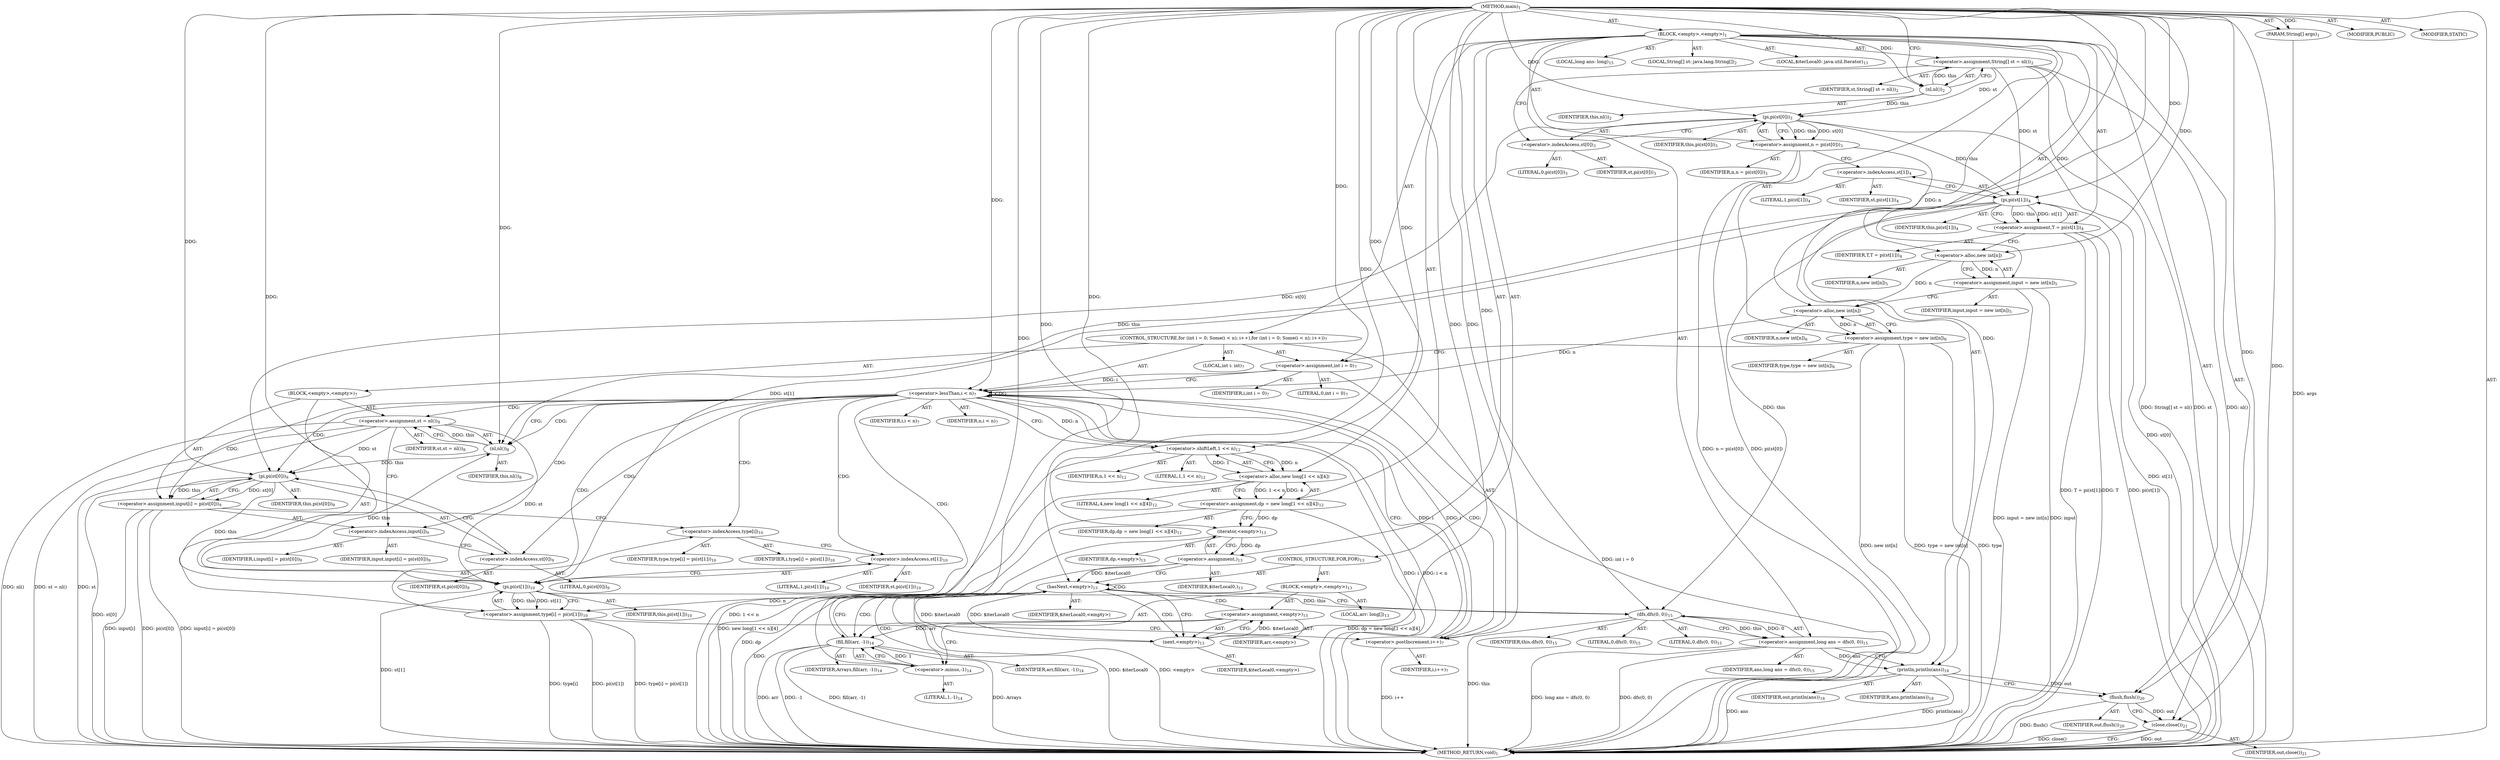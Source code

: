 digraph "main" {  
"17" [label = <(METHOD,main)<SUB>1</SUB>> ]
"18" [label = <(PARAM,String[] args)<SUB>1</SUB>> ]
"19" [label = <(BLOCK,&lt;empty&gt;,&lt;empty&gt;)<SUB>1</SUB>> ]
"20" [label = <(LOCAL,String[] st: java.lang.String[])<SUB>2</SUB>> ]
"21" [label = <(&lt;operator&gt;.assignment,String[] st = nl())<SUB>2</SUB>> ]
"22" [label = <(IDENTIFIER,st,String[] st = nl())<SUB>2</SUB>> ]
"23" [label = <(nl,nl())<SUB>2</SUB>> ]
"24" [label = <(IDENTIFIER,this,nl())<SUB>2</SUB>> ]
"25" [label = <(&lt;operator&gt;.assignment,n = pi(st[0]))<SUB>3</SUB>> ]
"26" [label = <(IDENTIFIER,n,n = pi(st[0]))<SUB>3</SUB>> ]
"27" [label = <(pi,pi(st[0]))<SUB>3</SUB>> ]
"28" [label = <(IDENTIFIER,this,pi(st[0]))<SUB>3</SUB>> ]
"29" [label = <(&lt;operator&gt;.indexAccess,st[0])<SUB>3</SUB>> ]
"30" [label = <(IDENTIFIER,st,pi(st[0]))<SUB>3</SUB>> ]
"31" [label = <(LITERAL,0,pi(st[0]))<SUB>3</SUB>> ]
"32" [label = <(&lt;operator&gt;.assignment,T = pi(st[1]))<SUB>4</SUB>> ]
"33" [label = <(IDENTIFIER,T,T = pi(st[1]))<SUB>4</SUB>> ]
"34" [label = <(pi,pi(st[1]))<SUB>4</SUB>> ]
"35" [label = <(IDENTIFIER,this,pi(st[1]))<SUB>4</SUB>> ]
"36" [label = <(&lt;operator&gt;.indexAccess,st[1])<SUB>4</SUB>> ]
"37" [label = <(IDENTIFIER,st,pi(st[1]))<SUB>4</SUB>> ]
"38" [label = <(LITERAL,1,pi(st[1]))<SUB>4</SUB>> ]
"39" [label = <(&lt;operator&gt;.assignment,input = new int[n])<SUB>5</SUB>> ]
"40" [label = <(IDENTIFIER,input,input = new int[n])<SUB>5</SUB>> ]
"41" [label = <(&lt;operator&gt;.alloc,new int[n])> ]
"42" [label = <(IDENTIFIER,n,new int[n])<SUB>5</SUB>> ]
"43" [label = <(&lt;operator&gt;.assignment,type = new int[n])<SUB>6</SUB>> ]
"44" [label = <(IDENTIFIER,type,type = new int[n])<SUB>6</SUB>> ]
"45" [label = <(&lt;operator&gt;.alloc,new int[n])> ]
"46" [label = <(IDENTIFIER,n,new int[n])<SUB>6</SUB>> ]
"47" [label = <(CONTROL_STRUCTURE,for (int i = 0; Some(i &lt; n); i++),for (int i = 0; Some(i &lt; n); i++))<SUB>7</SUB>> ]
"48" [label = <(LOCAL,int i: int)<SUB>7</SUB>> ]
"49" [label = <(&lt;operator&gt;.assignment,int i = 0)<SUB>7</SUB>> ]
"50" [label = <(IDENTIFIER,i,int i = 0)<SUB>7</SUB>> ]
"51" [label = <(LITERAL,0,int i = 0)<SUB>7</SUB>> ]
"52" [label = <(&lt;operator&gt;.lessThan,i &lt; n)<SUB>7</SUB>> ]
"53" [label = <(IDENTIFIER,i,i &lt; n)<SUB>7</SUB>> ]
"54" [label = <(IDENTIFIER,n,i &lt; n)<SUB>7</SUB>> ]
"55" [label = <(&lt;operator&gt;.postIncrement,i++)<SUB>7</SUB>> ]
"56" [label = <(IDENTIFIER,i,i++)<SUB>7</SUB>> ]
"57" [label = <(BLOCK,&lt;empty&gt;,&lt;empty&gt;)<SUB>7</SUB>> ]
"58" [label = <(&lt;operator&gt;.assignment,st = nl())<SUB>8</SUB>> ]
"59" [label = <(IDENTIFIER,st,st = nl())<SUB>8</SUB>> ]
"60" [label = <(nl,nl())<SUB>8</SUB>> ]
"61" [label = <(IDENTIFIER,this,nl())<SUB>8</SUB>> ]
"62" [label = <(&lt;operator&gt;.assignment,input[i] = pi(st[0]))<SUB>9</SUB>> ]
"63" [label = <(&lt;operator&gt;.indexAccess,input[i])<SUB>9</SUB>> ]
"64" [label = <(IDENTIFIER,input,input[i] = pi(st[0]))<SUB>9</SUB>> ]
"65" [label = <(IDENTIFIER,i,input[i] = pi(st[0]))<SUB>9</SUB>> ]
"66" [label = <(pi,pi(st[0]))<SUB>9</SUB>> ]
"67" [label = <(IDENTIFIER,this,pi(st[0]))<SUB>9</SUB>> ]
"68" [label = <(&lt;operator&gt;.indexAccess,st[0])<SUB>9</SUB>> ]
"69" [label = <(IDENTIFIER,st,pi(st[0]))<SUB>9</SUB>> ]
"70" [label = <(LITERAL,0,pi(st[0]))<SUB>9</SUB>> ]
"71" [label = <(&lt;operator&gt;.assignment,type[i] = pi(st[1]))<SUB>10</SUB>> ]
"72" [label = <(&lt;operator&gt;.indexAccess,type[i])<SUB>10</SUB>> ]
"73" [label = <(IDENTIFIER,type,type[i] = pi(st[1]))<SUB>10</SUB>> ]
"74" [label = <(IDENTIFIER,i,type[i] = pi(st[1]))<SUB>10</SUB>> ]
"75" [label = <(pi,pi(st[1]))<SUB>10</SUB>> ]
"76" [label = <(IDENTIFIER,this,pi(st[1]))<SUB>10</SUB>> ]
"77" [label = <(&lt;operator&gt;.indexAccess,st[1])<SUB>10</SUB>> ]
"78" [label = <(IDENTIFIER,st,pi(st[1]))<SUB>10</SUB>> ]
"79" [label = <(LITERAL,1,pi(st[1]))<SUB>10</SUB>> ]
"80" [label = <(&lt;operator&gt;.assignment,dp = new long[1 &lt;&lt; n][4])<SUB>12</SUB>> ]
"81" [label = <(IDENTIFIER,dp,dp = new long[1 &lt;&lt; n][4])<SUB>12</SUB>> ]
"82" [label = <(&lt;operator&gt;.alloc,new long[1 &lt;&lt; n][4])> ]
"83" [label = <(&lt;operator&gt;.shiftLeft,1 &lt;&lt; n)<SUB>12</SUB>> ]
"84" [label = <(LITERAL,1,1 &lt;&lt; n)<SUB>12</SUB>> ]
"85" [label = <(IDENTIFIER,n,1 &lt;&lt; n)<SUB>12</SUB>> ]
"86" [label = <(LITERAL,4,new long[1 &lt;&lt; n][4])<SUB>12</SUB>> ]
"87" [label = <(LOCAL,$iterLocal0: java.util.Iterator)<SUB>13</SUB>> ]
"88" [label = <(&lt;operator&gt;.assignment,)<SUB>13</SUB>> ]
"89" [label = <(IDENTIFIER,$iterLocal0,)<SUB>13</SUB>> ]
"90" [label = <(iterator,&lt;empty&gt;)<SUB>13</SUB>> ]
"91" [label = <(IDENTIFIER,dp,&lt;empty&gt;)<SUB>13</SUB>> ]
"92" [label = <(CONTROL_STRUCTURE,FOR,FOR)<SUB>13</SUB>> ]
"93" [label = <(hasNext,&lt;empty&gt;)<SUB>13</SUB>> ]
"94" [label = <(IDENTIFIER,$iterLocal0,&lt;empty&gt;)> ]
"95" [label = <(BLOCK,&lt;empty&gt;,&lt;empty&gt;)<SUB>13</SUB>> ]
"96" [label = <(LOCAL,arr: long[])<SUB>13</SUB>> ]
"97" [label = <(&lt;operator&gt;.assignment,&lt;empty&gt;)<SUB>13</SUB>> ]
"98" [label = <(IDENTIFIER,arr,&lt;empty&gt;)> ]
"99" [label = <(next,&lt;empty&gt;)<SUB>13</SUB>> ]
"100" [label = <(IDENTIFIER,$iterLocal0,&lt;empty&gt;)> ]
"101" [label = <(fill,fill(arr, -1))<SUB>14</SUB>> ]
"102" [label = <(IDENTIFIER,Arrays,fill(arr, -1))<SUB>14</SUB>> ]
"103" [label = <(IDENTIFIER,arr,fill(arr, -1))<SUB>14</SUB>> ]
"104" [label = <(&lt;operator&gt;.minus,-1)<SUB>14</SUB>> ]
"105" [label = <(LITERAL,1,-1)<SUB>14</SUB>> ]
"106" [label = <(LOCAL,long ans: long)<SUB>15</SUB>> ]
"107" [label = <(&lt;operator&gt;.assignment,long ans = dfs(0, 0))<SUB>15</SUB>> ]
"108" [label = <(IDENTIFIER,ans,long ans = dfs(0, 0))<SUB>15</SUB>> ]
"109" [label = <(dfs,dfs(0, 0))<SUB>15</SUB>> ]
"110" [label = <(IDENTIFIER,this,dfs(0, 0))<SUB>15</SUB>> ]
"111" [label = <(LITERAL,0,dfs(0, 0))<SUB>15</SUB>> ]
"112" [label = <(LITERAL,0,dfs(0, 0))<SUB>15</SUB>> ]
"113" [label = <(println,println(ans))<SUB>18</SUB>> ]
"114" [label = <(IDENTIFIER,out,println(ans))<SUB>18</SUB>> ]
"115" [label = <(IDENTIFIER,ans,println(ans))<SUB>18</SUB>> ]
"116" [label = <(flush,flush())<SUB>20</SUB>> ]
"117" [label = <(IDENTIFIER,out,flush())<SUB>20</SUB>> ]
"118" [label = <(close,close())<SUB>21</SUB>> ]
"119" [label = <(IDENTIFIER,out,close())<SUB>21</SUB>> ]
"120" [label = <(MODIFIER,PUBLIC)> ]
"121" [label = <(MODIFIER,STATIC)> ]
"122" [label = <(METHOD_RETURN,void)<SUB>1</SUB>> ]
  "17" -> "18"  [ label = "AST: "] 
  "17" -> "19"  [ label = "AST: "] 
  "17" -> "120"  [ label = "AST: "] 
  "17" -> "121"  [ label = "AST: "] 
  "17" -> "122"  [ label = "AST: "] 
  "19" -> "20"  [ label = "AST: "] 
  "19" -> "21"  [ label = "AST: "] 
  "19" -> "25"  [ label = "AST: "] 
  "19" -> "32"  [ label = "AST: "] 
  "19" -> "39"  [ label = "AST: "] 
  "19" -> "43"  [ label = "AST: "] 
  "19" -> "47"  [ label = "AST: "] 
  "19" -> "80"  [ label = "AST: "] 
  "19" -> "87"  [ label = "AST: "] 
  "19" -> "88"  [ label = "AST: "] 
  "19" -> "92"  [ label = "AST: "] 
  "19" -> "106"  [ label = "AST: "] 
  "19" -> "107"  [ label = "AST: "] 
  "19" -> "113"  [ label = "AST: "] 
  "19" -> "116"  [ label = "AST: "] 
  "19" -> "118"  [ label = "AST: "] 
  "21" -> "22"  [ label = "AST: "] 
  "21" -> "23"  [ label = "AST: "] 
  "23" -> "24"  [ label = "AST: "] 
  "25" -> "26"  [ label = "AST: "] 
  "25" -> "27"  [ label = "AST: "] 
  "27" -> "28"  [ label = "AST: "] 
  "27" -> "29"  [ label = "AST: "] 
  "29" -> "30"  [ label = "AST: "] 
  "29" -> "31"  [ label = "AST: "] 
  "32" -> "33"  [ label = "AST: "] 
  "32" -> "34"  [ label = "AST: "] 
  "34" -> "35"  [ label = "AST: "] 
  "34" -> "36"  [ label = "AST: "] 
  "36" -> "37"  [ label = "AST: "] 
  "36" -> "38"  [ label = "AST: "] 
  "39" -> "40"  [ label = "AST: "] 
  "39" -> "41"  [ label = "AST: "] 
  "41" -> "42"  [ label = "AST: "] 
  "43" -> "44"  [ label = "AST: "] 
  "43" -> "45"  [ label = "AST: "] 
  "45" -> "46"  [ label = "AST: "] 
  "47" -> "48"  [ label = "AST: "] 
  "47" -> "49"  [ label = "AST: "] 
  "47" -> "52"  [ label = "AST: "] 
  "47" -> "55"  [ label = "AST: "] 
  "47" -> "57"  [ label = "AST: "] 
  "49" -> "50"  [ label = "AST: "] 
  "49" -> "51"  [ label = "AST: "] 
  "52" -> "53"  [ label = "AST: "] 
  "52" -> "54"  [ label = "AST: "] 
  "55" -> "56"  [ label = "AST: "] 
  "57" -> "58"  [ label = "AST: "] 
  "57" -> "62"  [ label = "AST: "] 
  "57" -> "71"  [ label = "AST: "] 
  "58" -> "59"  [ label = "AST: "] 
  "58" -> "60"  [ label = "AST: "] 
  "60" -> "61"  [ label = "AST: "] 
  "62" -> "63"  [ label = "AST: "] 
  "62" -> "66"  [ label = "AST: "] 
  "63" -> "64"  [ label = "AST: "] 
  "63" -> "65"  [ label = "AST: "] 
  "66" -> "67"  [ label = "AST: "] 
  "66" -> "68"  [ label = "AST: "] 
  "68" -> "69"  [ label = "AST: "] 
  "68" -> "70"  [ label = "AST: "] 
  "71" -> "72"  [ label = "AST: "] 
  "71" -> "75"  [ label = "AST: "] 
  "72" -> "73"  [ label = "AST: "] 
  "72" -> "74"  [ label = "AST: "] 
  "75" -> "76"  [ label = "AST: "] 
  "75" -> "77"  [ label = "AST: "] 
  "77" -> "78"  [ label = "AST: "] 
  "77" -> "79"  [ label = "AST: "] 
  "80" -> "81"  [ label = "AST: "] 
  "80" -> "82"  [ label = "AST: "] 
  "82" -> "83"  [ label = "AST: "] 
  "82" -> "86"  [ label = "AST: "] 
  "83" -> "84"  [ label = "AST: "] 
  "83" -> "85"  [ label = "AST: "] 
  "88" -> "89"  [ label = "AST: "] 
  "88" -> "90"  [ label = "AST: "] 
  "90" -> "91"  [ label = "AST: "] 
  "92" -> "93"  [ label = "AST: "] 
  "92" -> "95"  [ label = "AST: "] 
  "93" -> "94"  [ label = "AST: "] 
  "95" -> "96"  [ label = "AST: "] 
  "95" -> "97"  [ label = "AST: "] 
  "95" -> "101"  [ label = "AST: "] 
  "97" -> "98"  [ label = "AST: "] 
  "97" -> "99"  [ label = "AST: "] 
  "99" -> "100"  [ label = "AST: "] 
  "101" -> "102"  [ label = "AST: "] 
  "101" -> "103"  [ label = "AST: "] 
  "101" -> "104"  [ label = "AST: "] 
  "104" -> "105"  [ label = "AST: "] 
  "107" -> "108"  [ label = "AST: "] 
  "107" -> "109"  [ label = "AST: "] 
  "109" -> "110"  [ label = "AST: "] 
  "109" -> "111"  [ label = "AST: "] 
  "109" -> "112"  [ label = "AST: "] 
  "113" -> "114"  [ label = "AST: "] 
  "113" -> "115"  [ label = "AST: "] 
  "116" -> "117"  [ label = "AST: "] 
  "118" -> "119"  [ label = "AST: "] 
  "21" -> "29"  [ label = "CFG: "] 
  "25" -> "36"  [ label = "CFG: "] 
  "32" -> "41"  [ label = "CFG: "] 
  "39" -> "45"  [ label = "CFG: "] 
  "43" -> "49"  [ label = "CFG: "] 
  "80" -> "90"  [ label = "CFG: "] 
  "88" -> "93"  [ label = "CFG: "] 
  "107" -> "113"  [ label = "CFG: "] 
  "113" -> "116"  [ label = "CFG: "] 
  "116" -> "118"  [ label = "CFG: "] 
  "118" -> "122"  [ label = "CFG: "] 
  "23" -> "21"  [ label = "CFG: "] 
  "27" -> "25"  [ label = "CFG: "] 
  "34" -> "32"  [ label = "CFG: "] 
  "41" -> "39"  [ label = "CFG: "] 
  "45" -> "43"  [ label = "CFG: "] 
  "49" -> "52"  [ label = "CFG: "] 
  "52" -> "60"  [ label = "CFG: "] 
  "52" -> "83"  [ label = "CFG: "] 
  "55" -> "52"  [ label = "CFG: "] 
  "82" -> "80"  [ label = "CFG: "] 
  "90" -> "88"  [ label = "CFG: "] 
  "93" -> "99"  [ label = "CFG: "] 
  "93" -> "109"  [ label = "CFG: "] 
  "109" -> "107"  [ label = "CFG: "] 
  "29" -> "27"  [ label = "CFG: "] 
  "36" -> "34"  [ label = "CFG: "] 
  "58" -> "63"  [ label = "CFG: "] 
  "62" -> "72"  [ label = "CFG: "] 
  "71" -> "55"  [ label = "CFG: "] 
  "83" -> "82"  [ label = "CFG: "] 
  "97" -> "104"  [ label = "CFG: "] 
  "101" -> "93"  [ label = "CFG: "] 
  "60" -> "58"  [ label = "CFG: "] 
  "63" -> "68"  [ label = "CFG: "] 
  "66" -> "62"  [ label = "CFG: "] 
  "72" -> "77"  [ label = "CFG: "] 
  "75" -> "71"  [ label = "CFG: "] 
  "99" -> "97"  [ label = "CFG: "] 
  "104" -> "101"  [ label = "CFG: "] 
  "68" -> "66"  [ label = "CFG: "] 
  "77" -> "75"  [ label = "CFG: "] 
  "17" -> "23"  [ label = "CFG: "] 
  "18" -> "122"  [ label = "DDG: args"] 
  "21" -> "122"  [ label = "DDG: st"] 
  "21" -> "122"  [ label = "DDG: nl()"] 
  "21" -> "122"  [ label = "DDG: String[] st = nl()"] 
  "27" -> "122"  [ label = "DDG: st[0]"] 
  "25" -> "122"  [ label = "DDG: pi(st[0])"] 
  "25" -> "122"  [ label = "DDG: n = pi(st[0])"] 
  "34" -> "122"  [ label = "DDG: st[1]"] 
  "32" -> "122"  [ label = "DDG: pi(st[1])"] 
  "32" -> "122"  [ label = "DDG: T = pi(st[1])"] 
  "39" -> "122"  [ label = "DDG: input"] 
  "39" -> "122"  [ label = "DDG: input = new int[n]"] 
  "43" -> "122"  [ label = "DDG: type"] 
  "43" -> "122"  [ label = "DDG: new int[n]"] 
  "43" -> "122"  [ label = "DDG: type = new int[n]"] 
  "49" -> "122"  [ label = "DDG: int i = 0"] 
  "52" -> "122"  [ label = "DDG: i"] 
  "52" -> "122"  [ label = "DDG: i &lt; n"] 
  "83" -> "122"  [ label = "DDG: n"] 
  "82" -> "122"  [ label = "DDG: 1 &lt;&lt; n"] 
  "80" -> "122"  [ label = "DDG: new long[1 &lt;&lt; n][4]"] 
  "80" -> "122"  [ label = "DDG: dp = new long[1 &lt;&lt; n][4]"] 
  "90" -> "122"  [ label = "DDG: dp"] 
  "88" -> "122"  [ label = "DDG: "] 
  "93" -> "122"  [ label = "DDG: $iterLocal0"] 
  "93" -> "122"  [ label = "DDG: &lt;empty&gt;"] 
  "109" -> "122"  [ label = "DDG: this"] 
  "107" -> "122"  [ label = "DDG: dfs(0, 0)"] 
  "107" -> "122"  [ label = "DDG: long ans = dfs(0, 0)"] 
  "113" -> "122"  [ label = "DDG: ans"] 
  "113" -> "122"  [ label = "DDG: println(ans)"] 
  "116" -> "122"  [ label = "DDG: flush()"] 
  "118" -> "122"  [ label = "DDG: out"] 
  "118" -> "122"  [ label = "DDG: close()"] 
  "101" -> "122"  [ label = "DDG: arr"] 
  "101" -> "122"  [ label = "DDG: -1"] 
  "101" -> "122"  [ label = "DDG: fill(arr, -1)"] 
  "58" -> "122"  [ label = "DDG: st"] 
  "58" -> "122"  [ label = "DDG: nl()"] 
  "58" -> "122"  [ label = "DDG: st = nl()"] 
  "62" -> "122"  [ label = "DDG: input[i]"] 
  "66" -> "122"  [ label = "DDG: st[0]"] 
  "62" -> "122"  [ label = "DDG: pi(st[0])"] 
  "62" -> "122"  [ label = "DDG: input[i] = pi(st[0])"] 
  "71" -> "122"  [ label = "DDG: type[i]"] 
  "75" -> "122"  [ label = "DDG: st[1]"] 
  "71" -> "122"  [ label = "DDG: pi(st[1])"] 
  "71" -> "122"  [ label = "DDG: type[i] = pi(st[1])"] 
  "55" -> "122"  [ label = "DDG: i++"] 
  "32" -> "122"  [ label = "DDG: T"] 
  "101" -> "122"  [ label = "DDG: Arrays"] 
  "17" -> "18"  [ label = "DDG: "] 
  "23" -> "21"  [ label = "DDG: this"] 
  "27" -> "25"  [ label = "DDG: this"] 
  "27" -> "25"  [ label = "DDG: st[0]"] 
  "34" -> "32"  [ label = "DDG: this"] 
  "34" -> "32"  [ label = "DDG: st[1]"] 
  "41" -> "39"  [ label = "DDG: n"] 
  "45" -> "43"  [ label = "DDG: n"] 
  "82" -> "80"  [ label = "DDG: 1 &lt;&lt; n"] 
  "82" -> "80"  [ label = "DDG: 4"] 
  "90" -> "88"  [ label = "DDG: dp"] 
  "109" -> "107"  [ label = "DDG: this"] 
  "109" -> "107"  [ label = "DDG: 0"] 
  "17" -> "49"  [ label = "DDG: "] 
  "17" -> "113"  [ label = "DDG: "] 
  "107" -> "113"  [ label = "DDG: ans"] 
  "113" -> "116"  [ label = "DDG: out"] 
  "17" -> "116"  [ label = "DDG: "] 
  "116" -> "118"  [ label = "DDG: out"] 
  "17" -> "118"  [ label = "DDG: "] 
  "17" -> "23"  [ label = "DDG: "] 
  "23" -> "27"  [ label = "DDG: this"] 
  "17" -> "27"  [ label = "DDG: "] 
  "21" -> "27"  [ label = "DDG: st"] 
  "27" -> "34"  [ label = "DDG: this"] 
  "17" -> "34"  [ label = "DDG: "] 
  "21" -> "34"  [ label = "DDG: st"] 
  "25" -> "41"  [ label = "DDG: n"] 
  "17" -> "41"  [ label = "DDG: "] 
  "41" -> "45"  [ label = "DDG: n"] 
  "17" -> "45"  [ label = "DDG: "] 
  "49" -> "52"  [ label = "DDG: i"] 
  "55" -> "52"  [ label = "DDG: i"] 
  "17" -> "52"  [ label = "DDG: "] 
  "45" -> "52"  [ label = "DDG: n"] 
  "52" -> "55"  [ label = "DDG: i"] 
  "17" -> "55"  [ label = "DDG: "] 
  "60" -> "58"  [ label = "DDG: this"] 
  "66" -> "62"  [ label = "DDG: this"] 
  "66" -> "62"  [ label = "DDG: st[0]"] 
  "75" -> "71"  [ label = "DDG: this"] 
  "75" -> "71"  [ label = "DDG: st[1]"] 
  "83" -> "82"  [ label = "DDG: 1"] 
  "83" -> "82"  [ label = "DDG: n"] 
  "17" -> "82"  [ label = "DDG: "] 
  "80" -> "90"  [ label = "DDG: dp"] 
  "17" -> "90"  [ label = "DDG: "] 
  "88" -> "93"  [ label = "DDG: $iterLocal0"] 
  "99" -> "93"  [ label = "DDG: $iterLocal0"] 
  "17" -> "93"  [ label = "DDG: "] 
  "99" -> "97"  [ label = "DDG: $iterLocal0"] 
  "34" -> "109"  [ label = "DDG: this"] 
  "75" -> "109"  [ label = "DDG: this"] 
  "17" -> "109"  [ label = "DDG: "] 
  "17" -> "83"  [ label = "DDG: "] 
  "52" -> "83"  [ label = "DDG: n"] 
  "17" -> "101"  [ label = "DDG: "] 
  "97" -> "101"  [ label = "DDG: arr"] 
  "104" -> "101"  [ label = "DDG: 1"] 
  "34" -> "60"  [ label = "DDG: this"] 
  "75" -> "60"  [ label = "DDG: this"] 
  "17" -> "60"  [ label = "DDG: "] 
  "60" -> "66"  [ label = "DDG: this"] 
  "17" -> "66"  [ label = "DDG: "] 
  "27" -> "66"  [ label = "DDG: st[0]"] 
  "58" -> "66"  [ label = "DDG: st"] 
  "66" -> "75"  [ label = "DDG: this"] 
  "17" -> "75"  [ label = "DDG: "] 
  "34" -> "75"  [ label = "DDG: st[1]"] 
  "58" -> "75"  [ label = "DDG: st"] 
  "93" -> "99"  [ label = "DDG: $iterLocal0"] 
  "17" -> "99"  [ label = "DDG: "] 
  "17" -> "104"  [ label = "DDG: "] 
  "52" -> "58"  [ label = "CDG: "] 
  "52" -> "68"  [ label = "CDG: "] 
  "52" -> "60"  [ label = "CDG: "] 
  "52" -> "77"  [ label = "CDG: "] 
  "52" -> "66"  [ label = "CDG: "] 
  "52" -> "71"  [ label = "CDG: "] 
  "52" -> "75"  [ label = "CDG: "] 
  "52" -> "52"  [ label = "CDG: "] 
  "52" -> "72"  [ label = "CDG: "] 
  "52" -> "63"  [ label = "CDG: "] 
  "52" -> "55"  [ label = "CDG: "] 
  "52" -> "62"  [ label = "CDG: "] 
  "93" -> "99"  [ label = "CDG: "] 
  "93" -> "104"  [ label = "CDG: "] 
  "93" -> "97"  [ label = "CDG: "] 
  "93" -> "93"  [ label = "CDG: "] 
  "93" -> "101"  [ label = "CDG: "] 
}
